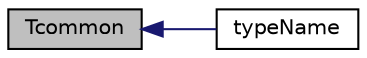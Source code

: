 digraph "Tcommon"
{
  bgcolor="transparent";
  edge [fontname="Helvetica",fontsize="10",labelfontname="Helvetica",labelfontsize="10"];
  node [fontname="Helvetica",fontsize="10",shape=record];
  rankdir="LR";
  Node1 [label="Tcommon",height=0.2,width=0.4,color="black", fillcolor="grey75", style="filled", fontcolor="black"];
  Node1 -> Node2 [dir="back",color="midnightblue",fontsize="10",style="solid",fontname="Helvetica"];
  Node2 [label="typeName",height=0.2,width=0.4,color="black",URL="$a01241.html#a561f535eabff4d94fd999c48df4443bd",tooltip="Return the instantiated type name. "];
}
